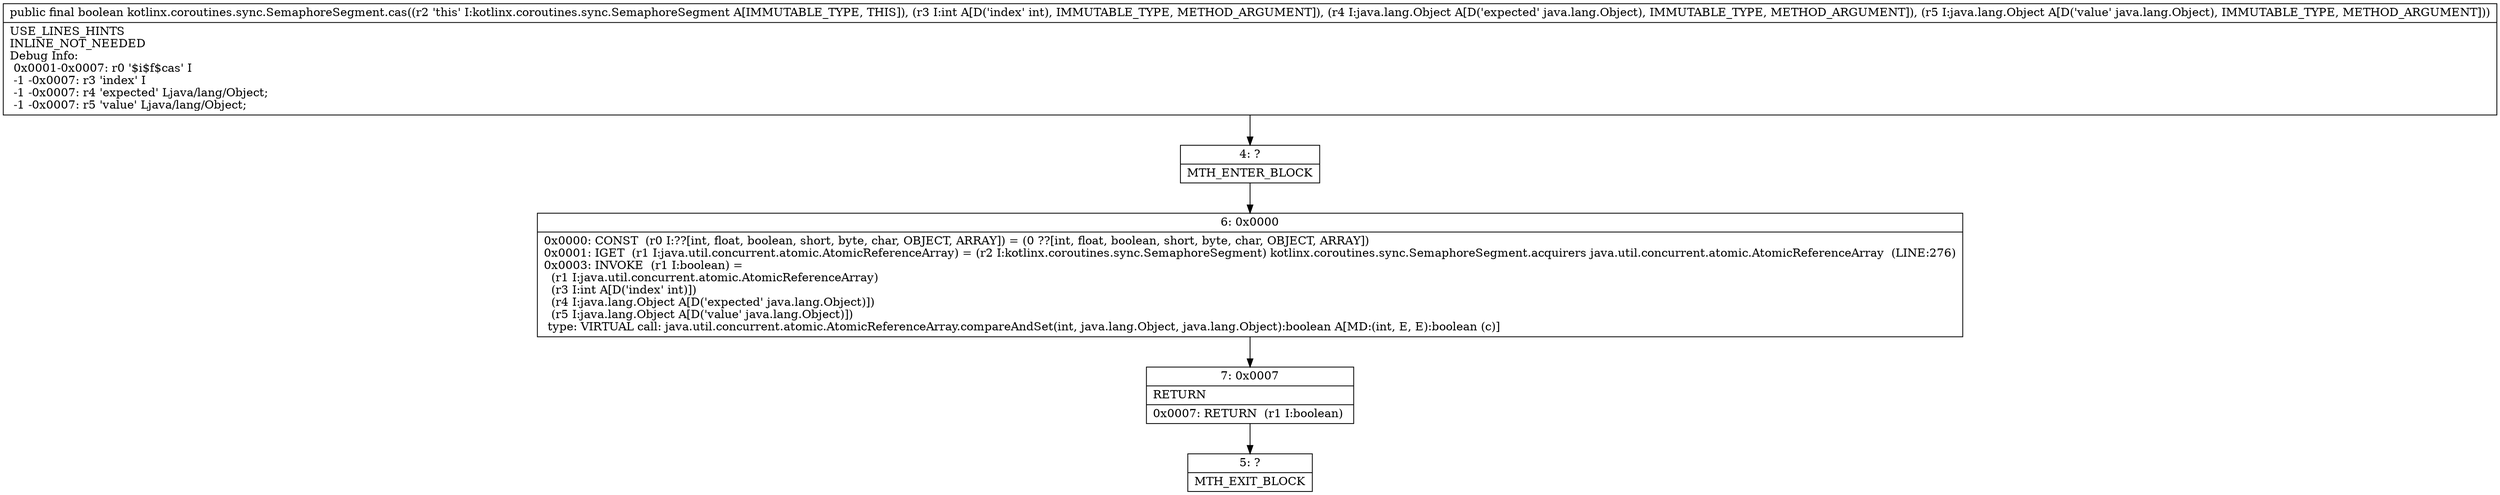 digraph "CFG forkotlinx.coroutines.sync.SemaphoreSegment.cas(ILjava\/lang\/Object;Ljava\/lang\/Object;)Z" {
Node_4 [shape=record,label="{4\:\ ?|MTH_ENTER_BLOCK\l}"];
Node_6 [shape=record,label="{6\:\ 0x0000|0x0000: CONST  (r0 I:??[int, float, boolean, short, byte, char, OBJECT, ARRAY]) = (0 ??[int, float, boolean, short, byte, char, OBJECT, ARRAY]) \l0x0001: IGET  (r1 I:java.util.concurrent.atomic.AtomicReferenceArray) = (r2 I:kotlinx.coroutines.sync.SemaphoreSegment) kotlinx.coroutines.sync.SemaphoreSegment.acquirers java.util.concurrent.atomic.AtomicReferenceArray  (LINE:276)\l0x0003: INVOKE  (r1 I:boolean) = \l  (r1 I:java.util.concurrent.atomic.AtomicReferenceArray)\l  (r3 I:int A[D('index' int)])\l  (r4 I:java.lang.Object A[D('expected' java.lang.Object)])\l  (r5 I:java.lang.Object A[D('value' java.lang.Object)])\l type: VIRTUAL call: java.util.concurrent.atomic.AtomicReferenceArray.compareAndSet(int, java.lang.Object, java.lang.Object):boolean A[MD:(int, E, E):boolean (c)]\l}"];
Node_7 [shape=record,label="{7\:\ 0x0007|RETURN\l|0x0007: RETURN  (r1 I:boolean) \l}"];
Node_5 [shape=record,label="{5\:\ ?|MTH_EXIT_BLOCK\l}"];
MethodNode[shape=record,label="{public final boolean kotlinx.coroutines.sync.SemaphoreSegment.cas((r2 'this' I:kotlinx.coroutines.sync.SemaphoreSegment A[IMMUTABLE_TYPE, THIS]), (r3 I:int A[D('index' int), IMMUTABLE_TYPE, METHOD_ARGUMENT]), (r4 I:java.lang.Object A[D('expected' java.lang.Object), IMMUTABLE_TYPE, METHOD_ARGUMENT]), (r5 I:java.lang.Object A[D('value' java.lang.Object), IMMUTABLE_TYPE, METHOD_ARGUMENT]))  | USE_LINES_HINTS\lINLINE_NOT_NEEDED\lDebug Info:\l  0x0001\-0x0007: r0 '$i$f$cas' I\l  \-1 \-0x0007: r3 'index' I\l  \-1 \-0x0007: r4 'expected' Ljava\/lang\/Object;\l  \-1 \-0x0007: r5 'value' Ljava\/lang\/Object;\l}"];
MethodNode -> Node_4;Node_4 -> Node_6;
Node_6 -> Node_7;
Node_7 -> Node_5;
}

